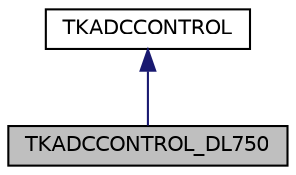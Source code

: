 digraph "TKADCCONTROL_DL750"
{
  edge [fontname="Helvetica",fontsize="10",labelfontname="Helvetica",labelfontsize="10"];
  node [fontname="Helvetica",fontsize="10",shape=record];
  Node0 [label="TKADCCONTROL_DL750",height=0.2,width=0.4,color="black", fillcolor="grey75", style="filled", fontcolor="black"];
  Node1 -> Node0 [dir="back",color="midnightblue",fontsize="10",style="solid"];
  Node1 [label="TKADCCONTROL",height=0.2,width=0.4,color="black", fillcolor="white", style="filled",URL="$class_t_k_a_d_c_c_o_n_t_r_o_l.html"];
}
